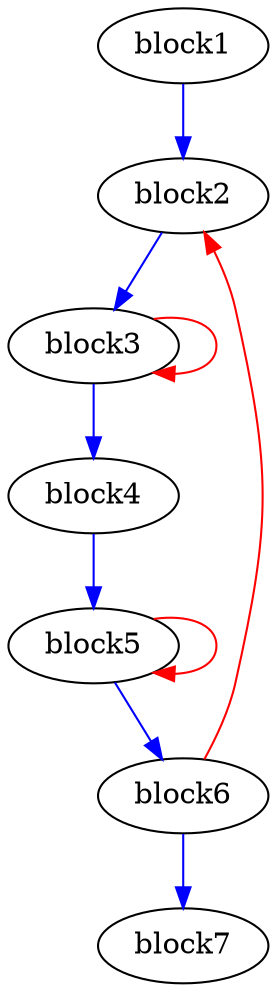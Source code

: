 Digraph G {
	splines=spline;
//DHLS version: 0.1.1" [shape = "none" pos = "20,20!"]
		"block1";
		"block2";
		"block3";
		"block4";
		"block5";
		"block6";
		"block7";
		"block1" -> "block2" [color = "blue", freq = 1];
		"block2" -> "block3" [color = "blue", freq = 3];
		"block3" -> "block3" [color = "red", freq = 291];
		"block3" -> "block4" [color = "blue", freq = 3];
		"block4" -> "block5" [color = "blue", freq = 3];
		"block5" -> "block5" [color = "red", freq = 291];
		"block5" -> "block6" [color = "blue", freq = 3];
		"block6" -> "block2" [color = "red", freq = 2];
		"block6" -> "block7" [color = "blue", freq = 1];
}